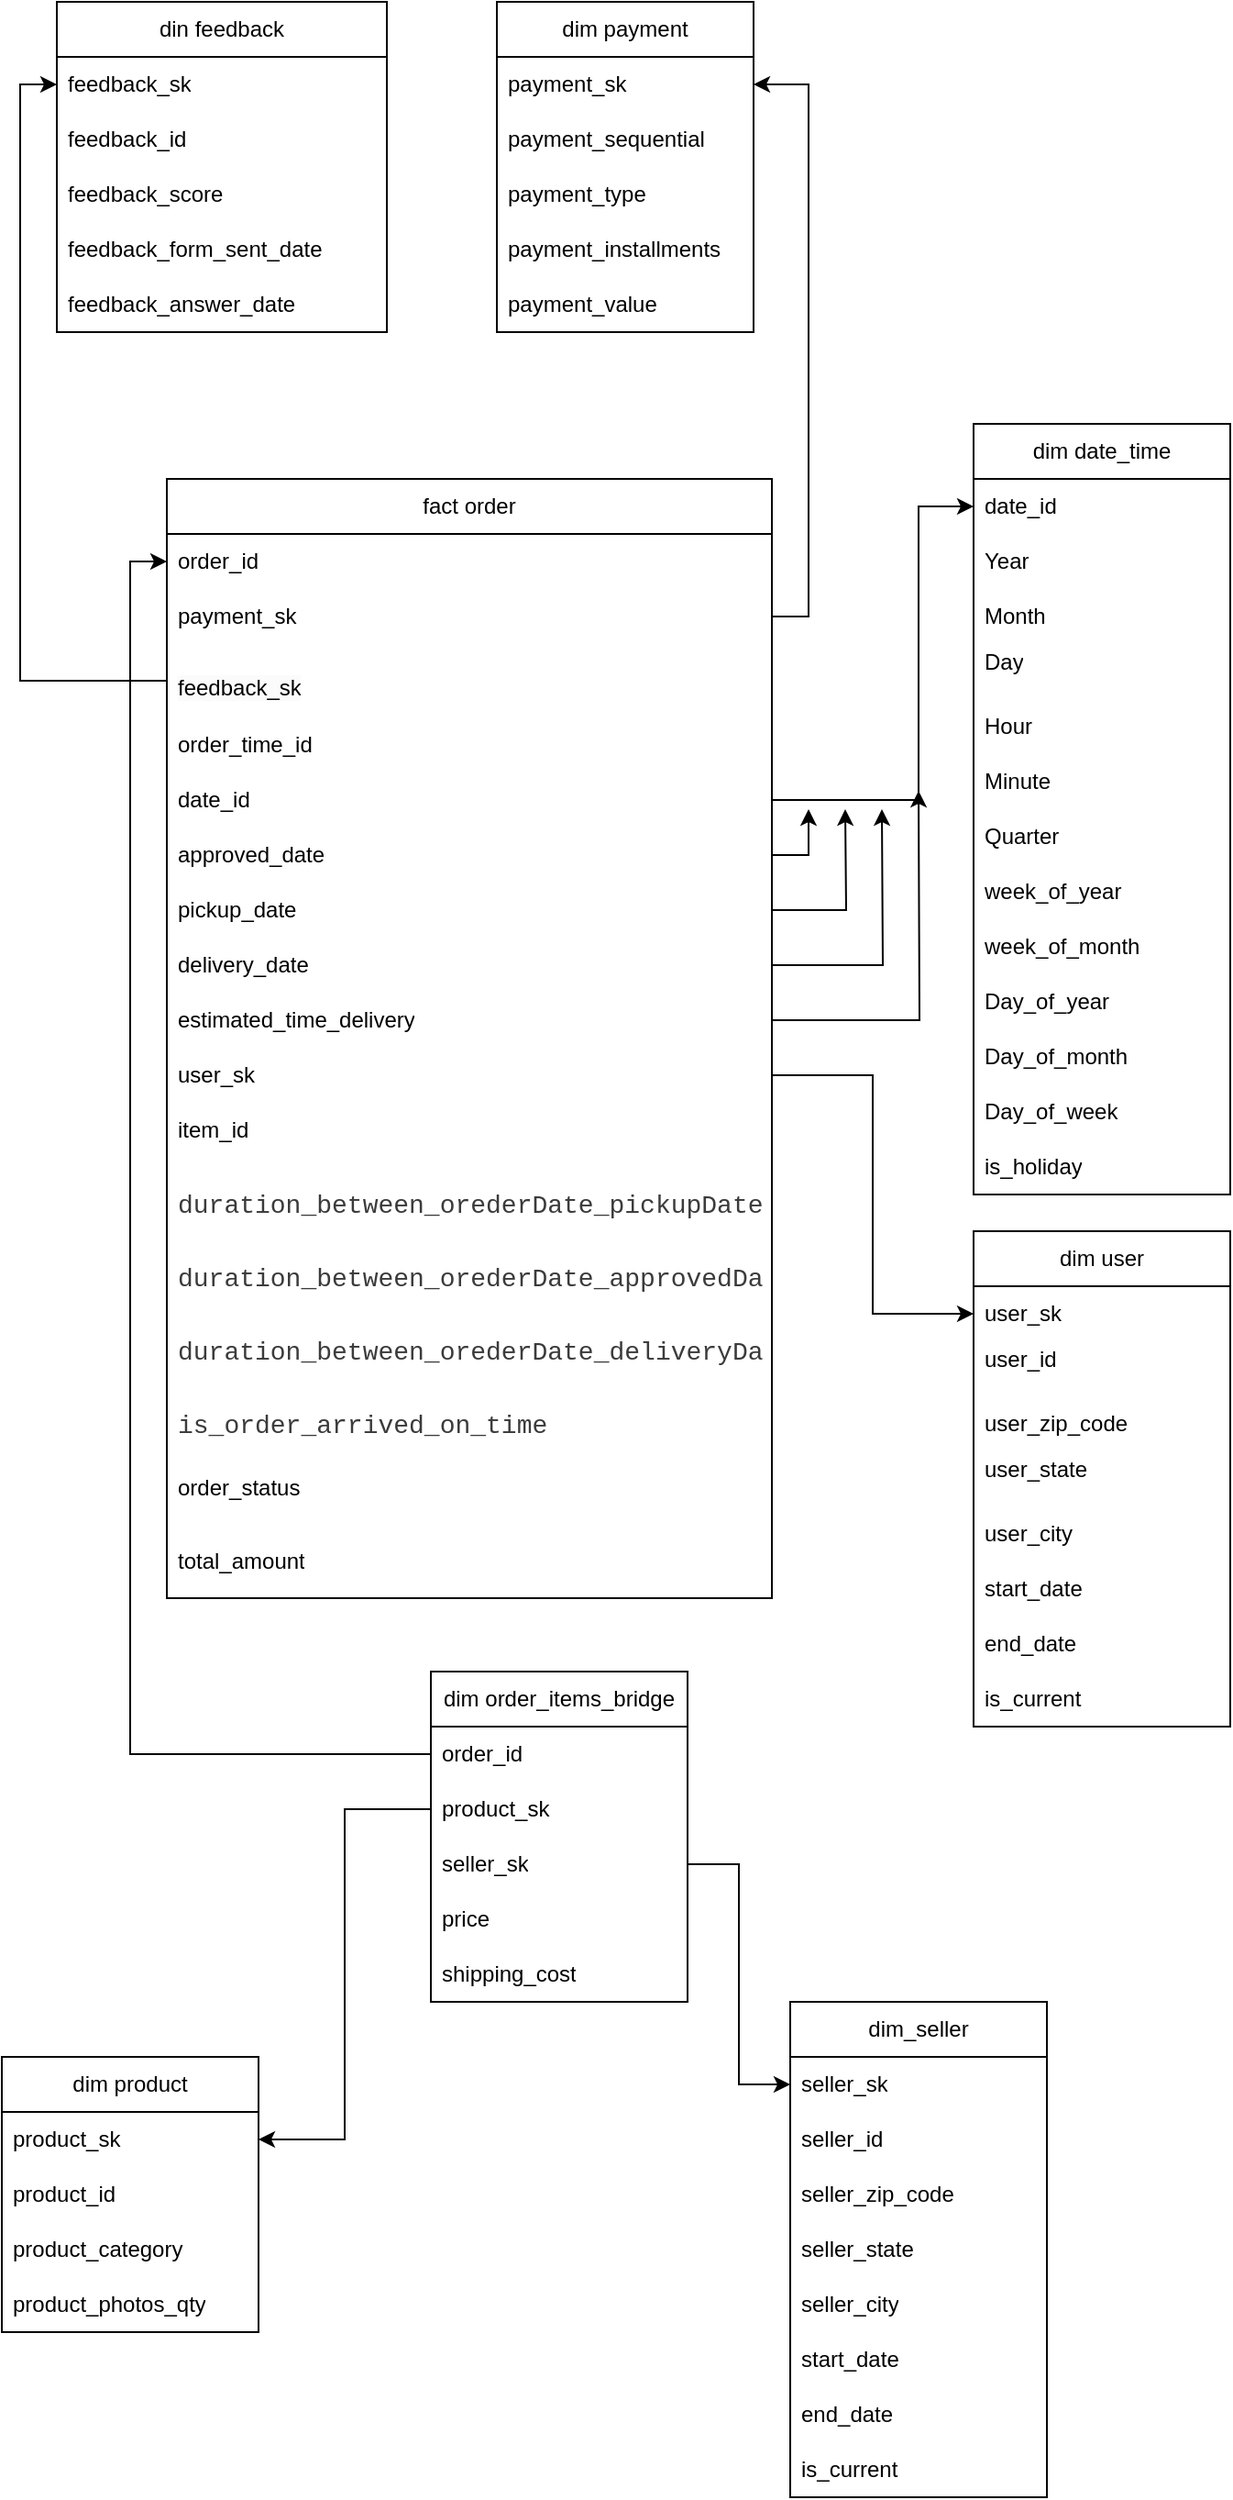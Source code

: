 <mxfile version="24.2.5" type="device">
  <diagram id="C5RBs43oDa-KdzZeNtuy" name="Page-1">
    <mxGraphModel dx="1290" dy="629" grid="1" gridSize="10" guides="1" tooltips="1" connect="1" arrows="1" fold="1" page="1" pageScale="1" pageWidth="827" pageHeight="1169" math="0" shadow="0">
      <root>
        <mxCell id="WIyWlLk6GJQsqaUBKTNV-0" />
        <mxCell id="WIyWlLk6GJQsqaUBKTNV-1" parent="WIyWlLk6GJQsqaUBKTNV-0" />
        <mxCell id="vxMjLgiI8mAMPD8mgiXQ-9" value="dim date_time" style="swimlane;fontStyle=0;childLayout=stackLayout;horizontal=1;startSize=30;horizontalStack=0;resizeParent=1;resizeParentMax=0;resizeLast=0;collapsible=1;marginBottom=0;whiteSpace=wrap;html=1;" parent="WIyWlLk6GJQsqaUBKTNV-1" vertex="1">
          <mxGeometry x="570" y="250" width="140" height="420" as="geometry" />
        </mxCell>
        <mxCell id="vxMjLgiI8mAMPD8mgiXQ-10" value="date_id" style="text;strokeColor=none;fillColor=none;align=left;verticalAlign=middle;spacingLeft=4;spacingRight=4;overflow=hidden;points=[[0,0.5],[1,0.5]];portConstraint=eastwest;rotatable=0;whiteSpace=wrap;html=1;" parent="vxMjLgiI8mAMPD8mgiXQ-9" vertex="1">
          <mxGeometry y="30" width="140" height="30" as="geometry" />
        </mxCell>
        <mxCell id="vxMjLgiI8mAMPD8mgiXQ-11" value="Year" style="text;strokeColor=none;fillColor=none;align=left;verticalAlign=middle;spacingLeft=4;spacingRight=4;overflow=hidden;points=[[0,0.5],[1,0.5]];portConstraint=eastwest;rotatable=0;whiteSpace=wrap;html=1;" parent="vxMjLgiI8mAMPD8mgiXQ-9" vertex="1">
          <mxGeometry y="60" width="140" height="30" as="geometry" />
        </mxCell>
        <mxCell id="vxMjLgiI8mAMPD8mgiXQ-12" value="Month" style="text;strokeColor=none;fillColor=none;align=left;verticalAlign=middle;spacingLeft=4;spacingRight=4;overflow=hidden;points=[[0,0.5],[1,0.5]];portConstraint=eastwest;rotatable=0;whiteSpace=wrap;html=1;" parent="vxMjLgiI8mAMPD8mgiXQ-9" vertex="1">
          <mxGeometry y="90" width="140" height="30" as="geometry" />
        </mxCell>
        <mxCell id="vxMjLgiI8mAMPD8mgiXQ-13" value="Day&lt;div&gt;&lt;br&gt;&lt;/div&gt;" style="text;strokeColor=none;fillColor=none;align=left;verticalAlign=middle;spacingLeft=4;spacingRight=4;overflow=hidden;points=[[0,0.5],[1,0.5]];portConstraint=eastwest;rotatable=0;whiteSpace=wrap;html=1;" parent="vxMjLgiI8mAMPD8mgiXQ-9" vertex="1">
          <mxGeometry y="120" width="140" height="30" as="geometry" />
        </mxCell>
        <mxCell id="vxMjLgiI8mAMPD8mgiXQ-157" value="Hour" style="text;strokeColor=none;fillColor=none;align=left;verticalAlign=middle;spacingLeft=4;spacingRight=4;overflow=hidden;points=[[0,0.5],[1,0.5]];portConstraint=eastwest;rotatable=0;whiteSpace=wrap;html=1;" parent="vxMjLgiI8mAMPD8mgiXQ-9" vertex="1">
          <mxGeometry y="150" width="140" height="30" as="geometry" />
        </mxCell>
        <mxCell id="vxMjLgiI8mAMPD8mgiXQ-158" value="Minute" style="text;strokeColor=none;fillColor=none;align=left;verticalAlign=middle;spacingLeft=4;spacingRight=4;overflow=hidden;points=[[0,0.5],[1,0.5]];portConstraint=eastwest;rotatable=0;whiteSpace=wrap;html=1;" parent="vxMjLgiI8mAMPD8mgiXQ-9" vertex="1">
          <mxGeometry y="180" width="140" height="30" as="geometry" />
        </mxCell>
        <mxCell id="vxMjLgiI8mAMPD8mgiXQ-14" value="Quarter" style="text;strokeColor=none;fillColor=none;align=left;verticalAlign=middle;spacingLeft=4;spacingRight=4;overflow=hidden;points=[[0,0.5],[1,0.5]];portConstraint=eastwest;rotatable=0;whiteSpace=wrap;html=1;" parent="vxMjLgiI8mAMPD8mgiXQ-9" vertex="1">
          <mxGeometry y="210" width="140" height="30" as="geometry" />
        </mxCell>
        <mxCell id="vxMjLgiI8mAMPD8mgiXQ-19" value="week_of_year" style="text;strokeColor=none;fillColor=none;align=left;verticalAlign=middle;spacingLeft=4;spacingRight=4;overflow=hidden;points=[[0,0.5],[1,0.5]];portConstraint=eastwest;rotatable=0;whiteSpace=wrap;html=1;" parent="vxMjLgiI8mAMPD8mgiXQ-9" vertex="1">
          <mxGeometry y="240" width="140" height="30" as="geometry" />
        </mxCell>
        <mxCell id="vxMjLgiI8mAMPD8mgiXQ-20" value="week_of_month" style="text;strokeColor=none;fillColor=none;align=left;verticalAlign=middle;spacingLeft=4;spacingRight=4;overflow=hidden;points=[[0,0.5],[1,0.5]];portConstraint=eastwest;rotatable=0;whiteSpace=wrap;html=1;" parent="vxMjLgiI8mAMPD8mgiXQ-9" vertex="1">
          <mxGeometry y="270" width="140" height="30" as="geometry" />
        </mxCell>
        <mxCell id="vxMjLgiI8mAMPD8mgiXQ-21" value="Day_of_year" style="text;strokeColor=none;fillColor=none;align=left;verticalAlign=middle;spacingLeft=4;spacingRight=4;overflow=hidden;points=[[0,0.5],[1,0.5]];portConstraint=eastwest;rotatable=0;whiteSpace=wrap;html=1;" parent="vxMjLgiI8mAMPD8mgiXQ-9" vertex="1">
          <mxGeometry y="300" width="140" height="30" as="geometry" />
        </mxCell>
        <mxCell id="vxMjLgiI8mAMPD8mgiXQ-15" value="Day_of_month" style="text;strokeColor=none;fillColor=none;align=left;verticalAlign=middle;spacingLeft=4;spacingRight=4;overflow=hidden;points=[[0,0.5],[1,0.5]];portConstraint=eastwest;rotatable=0;whiteSpace=wrap;html=1;" parent="vxMjLgiI8mAMPD8mgiXQ-9" vertex="1">
          <mxGeometry y="330" width="140" height="30" as="geometry" />
        </mxCell>
        <mxCell id="vxMjLgiI8mAMPD8mgiXQ-16" value="Day_of_week" style="text;strokeColor=none;fillColor=none;align=left;verticalAlign=middle;spacingLeft=4;spacingRight=4;overflow=hidden;points=[[0,0.5],[1,0.5]];portConstraint=eastwest;rotatable=0;whiteSpace=wrap;html=1;" parent="vxMjLgiI8mAMPD8mgiXQ-9" vertex="1">
          <mxGeometry y="360" width="140" height="30" as="geometry" />
        </mxCell>
        <mxCell id="vxMjLgiI8mAMPD8mgiXQ-17" value="is_holiday" style="text;strokeColor=none;fillColor=none;align=left;verticalAlign=middle;spacingLeft=4;spacingRight=4;overflow=hidden;points=[[0,0.5],[1,0.5]];portConstraint=eastwest;rotatable=0;whiteSpace=wrap;html=1;" parent="vxMjLgiI8mAMPD8mgiXQ-9" vertex="1">
          <mxGeometry y="390" width="140" height="30" as="geometry" />
        </mxCell>
        <mxCell id="vxMjLgiI8mAMPD8mgiXQ-22" value="dim payment" style="swimlane;fontStyle=0;childLayout=stackLayout;horizontal=1;startSize=30;horizontalStack=0;resizeParent=1;resizeParentMax=0;resizeLast=0;collapsible=1;marginBottom=0;whiteSpace=wrap;html=1;" parent="WIyWlLk6GJQsqaUBKTNV-1" vertex="1">
          <mxGeometry x="310" y="20" width="140" height="180" as="geometry" />
        </mxCell>
        <mxCell id="vxMjLgiI8mAMPD8mgiXQ-23" value="payment_sk" style="text;strokeColor=none;fillColor=none;align=left;verticalAlign=middle;spacingLeft=4;spacingRight=4;overflow=hidden;points=[[0,0.5],[1,0.5]];portConstraint=eastwest;rotatable=0;whiteSpace=wrap;html=1;" parent="vxMjLgiI8mAMPD8mgiXQ-22" vertex="1">
          <mxGeometry y="30" width="140" height="30" as="geometry" />
        </mxCell>
        <mxCell id="vxMjLgiI8mAMPD8mgiXQ-24" value="payment_sequential" style="text;strokeColor=none;fillColor=none;align=left;verticalAlign=middle;spacingLeft=4;spacingRight=4;overflow=hidden;points=[[0,0.5],[1,0.5]];portConstraint=eastwest;rotatable=0;whiteSpace=wrap;html=1;" parent="vxMjLgiI8mAMPD8mgiXQ-22" vertex="1">
          <mxGeometry y="60" width="140" height="30" as="geometry" />
        </mxCell>
        <mxCell id="vxMjLgiI8mAMPD8mgiXQ-25" value="payment_type" style="text;strokeColor=none;fillColor=none;align=left;verticalAlign=middle;spacingLeft=4;spacingRight=4;overflow=hidden;points=[[0,0.5],[1,0.5]];portConstraint=eastwest;rotatable=0;whiteSpace=wrap;html=1;" parent="vxMjLgiI8mAMPD8mgiXQ-22" vertex="1">
          <mxGeometry y="90" width="140" height="30" as="geometry" />
        </mxCell>
        <mxCell id="vxMjLgiI8mAMPD8mgiXQ-29" value="payment_installments" style="text;strokeColor=none;fillColor=none;align=left;verticalAlign=middle;spacingLeft=4;spacingRight=4;overflow=hidden;points=[[0,0.5],[1,0.5]];portConstraint=eastwest;rotatable=0;whiteSpace=wrap;html=1;" parent="vxMjLgiI8mAMPD8mgiXQ-22" vertex="1">
          <mxGeometry y="120" width="140" height="30" as="geometry" />
        </mxCell>
        <mxCell id="vxMjLgiI8mAMPD8mgiXQ-30" value="payment_value" style="text;strokeColor=none;fillColor=none;align=left;verticalAlign=middle;spacingLeft=4;spacingRight=4;overflow=hidden;points=[[0,0.5],[1,0.5]];portConstraint=eastwest;rotatable=0;whiteSpace=wrap;html=1;" parent="vxMjLgiI8mAMPD8mgiXQ-22" vertex="1">
          <mxGeometry y="150" width="140" height="30" as="geometry" />
        </mxCell>
        <mxCell id="vxMjLgiI8mAMPD8mgiXQ-32" value="dim user" style="swimlane;fontStyle=0;childLayout=stackLayout;horizontal=1;startSize=30;horizontalStack=0;resizeParent=1;resizeParentMax=0;resizeLast=0;collapsible=1;marginBottom=0;whiteSpace=wrap;html=1;" parent="WIyWlLk6GJQsqaUBKTNV-1" vertex="1">
          <mxGeometry x="570" y="690" width="140" height="270" as="geometry" />
        </mxCell>
        <mxCell id="vxMjLgiI8mAMPD8mgiXQ-55" style="edgeStyle=orthogonalEdgeStyle;rounded=0;orthogonalLoop=1;jettySize=auto;html=1;exitX=0;exitY=0.5;exitDx=0;exitDy=0;entryX=0;entryY=0.5;entryDx=0;entryDy=0;" parent="vxMjLgiI8mAMPD8mgiXQ-32" source="vxMjLgiI8mAMPD8mgiXQ-33" target="vxMjLgiI8mAMPD8mgiXQ-33" edge="1">
          <mxGeometry relative="1" as="geometry">
            <mxPoint x="-50" y="45" as="targetPoint" />
          </mxGeometry>
        </mxCell>
        <mxCell id="vxMjLgiI8mAMPD8mgiXQ-33" value="user_sk" style="text;strokeColor=none;fillColor=none;align=left;verticalAlign=middle;spacingLeft=4;spacingRight=4;overflow=hidden;points=[[0,0.5],[1,0.5]];portConstraint=eastwest;rotatable=0;whiteSpace=wrap;html=1;" parent="vxMjLgiI8mAMPD8mgiXQ-32" vertex="1">
          <mxGeometry y="30" width="140" height="30" as="geometry" />
        </mxCell>
        <mxCell id="vxMjLgiI8mAMPD8mgiXQ-34" value="user_id&lt;div&gt;&lt;br&gt;&lt;/div&gt;" style="text;strokeColor=none;fillColor=none;align=left;verticalAlign=middle;spacingLeft=4;spacingRight=4;overflow=hidden;points=[[0,0.5],[1,0.5]];portConstraint=eastwest;rotatable=0;whiteSpace=wrap;html=1;" parent="vxMjLgiI8mAMPD8mgiXQ-32" vertex="1">
          <mxGeometry y="60" width="140" height="30" as="geometry" />
        </mxCell>
        <mxCell id="vxMjLgiI8mAMPD8mgiXQ-35" value="user_zip_code" style="text;strokeColor=none;fillColor=none;align=left;verticalAlign=middle;spacingLeft=4;spacingRight=4;overflow=hidden;points=[[0,0.5],[1,0.5]];portConstraint=eastwest;rotatable=0;whiteSpace=wrap;html=1;" parent="vxMjLgiI8mAMPD8mgiXQ-32" vertex="1">
          <mxGeometry y="90" width="140" height="30" as="geometry" />
        </mxCell>
        <mxCell id="vxMjLgiI8mAMPD8mgiXQ-36" value="user_state&lt;div&gt;&lt;br&gt;&lt;/div&gt;" style="text;strokeColor=none;fillColor=none;align=left;verticalAlign=middle;spacingLeft=4;spacingRight=4;overflow=hidden;points=[[0,0.5],[1,0.5]];portConstraint=eastwest;rotatable=0;whiteSpace=wrap;html=1;" parent="vxMjLgiI8mAMPD8mgiXQ-32" vertex="1">
          <mxGeometry y="120" width="140" height="30" as="geometry" />
        </mxCell>
        <mxCell id="vxMjLgiI8mAMPD8mgiXQ-63" value="user_city" style="text;strokeColor=none;fillColor=none;align=left;verticalAlign=middle;spacingLeft=4;spacingRight=4;overflow=hidden;points=[[0,0.5],[1,0.5]];portConstraint=eastwest;rotatable=0;whiteSpace=wrap;html=1;" parent="vxMjLgiI8mAMPD8mgiXQ-32" vertex="1">
          <mxGeometry y="150" width="140" height="30" as="geometry" />
        </mxCell>
        <mxCell id="vxMjLgiI8mAMPD8mgiXQ-37" value="start_date" style="text;strokeColor=none;fillColor=none;align=left;verticalAlign=middle;spacingLeft=4;spacingRight=4;overflow=hidden;points=[[0,0.5],[1,0.5]];portConstraint=eastwest;rotatable=0;whiteSpace=wrap;html=1;" parent="vxMjLgiI8mAMPD8mgiXQ-32" vertex="1">
          <mxGeometry y="180" width="140" height="30" as="geometry" />
        </mxCell>
        <mxCell id="vxMjLgiI8mAMPD8mgiXQ-38" value="end_date" style="text;strokeColor=none;fillColor=none;align=left;verticalAlign=middle;spacingLeft=4;spacingRight=4;overflow=hidden;points=[[0,0.5],[1,0.5]];portConstraint=eastwest;rotatable=0;whiteSpace=wrap;html=1;" parent="vxMjLgiI8mAMPD8mgiXQ-32" vertex="1">
          <mxGeometry y="210" width="140" height="30" as="geometry" />
        </mxCell>
        <mxCell id="vxMjLgiI8mAMPD8mgiXQ-39" value="is_current" style="text;strokeColor=none;fillColor=none;align=left;verticalAlign=middle;spacingLeft=4;spacingRight=4;overflow=hidden;points=[[0,0.5],[1,0.5]];portConstraint=eastwest;rotatable=0;whiteSpace=wrap;html=1;" parent="vxMjLgiI8mAMPD8mgiXQ-32" vertex="1">
          <mxGeometry y="240" width="140" height="30" as="geometry" />
        </mxCell>
        <mxCell id="vxMjLgiI8mAMPD8mgiXQ-44" value="fact order" style="swimlane;fontStyle=0;childLayout=stackLayout;horizontal=1;startSize=30;horizontalStack=0;resizeParent=1;resizeParentMax=0;resizeLast=0;collapsible=1;marginBottom=0;whiteSpace=wrap;html=1;" parent="WIyWlLk6GJQsqaUBKTNV-1" vertex="1">
          <mxGeometry x="130" y="280" width="330" height="610" as="geometry" />
        </mxCell>
        <mxCell id="vxMjLgiI8mAMPD8mgiXQ-45" value="order_id" style="text;strokeColor=none;fillColor=none;align=left;verticalAlign=middle;spacingLeft=4;spacingRight=4;overflow=hidden;points=[[0,0.5],[1,0.5]];portConstraint=eastwest;rotatable=0;whiteSpace=wrap;html=1;" parent="vxMjLgiI8mAMPD8mgiXQ-44" vertex="1">
          <mxGeometry y="30" width="330" height="30" as="geometry" />
        </mxCell>
        <mxCell id="vxMjLgiI8mAMPD8mgiXQ-136" value="payment_sk" style="text;strokeColor=none;fillColor=none;align=left;verticalAlign=middle;spacingLeft=4;spacingRight=4;overflow=hidden;points=[[0,0.5],[1,0.5]];portConstraint=eastwest;rotatable=0;whiteSpace=wrap;html=1;" parent="vxMjLgiI8mAMPD8mgiXQ-44" vertex="1">
          <mxGeometry y="60" width="330" height="30" as="geometry" />
        </mxCell>
        <mxCell id="vxMjLgiI8mAMPD8mgiXQ-49" value="&#xa;&lt;span style=&quot;color: rgb(0, 0, 0); font-family: Helvetica; font-size: 12px; font-style: normal; font-variant-ligatures: normal; font-variant-caps: normal; font-weight: 400; letter-spacing: normal; orphans: 2; text-align: left; text-indent: 0px; text-transform: none; widows: 2; word-spacing: 0px; -webkit-text-stroke-width: 0px; white-space: normal; background-color: rgb(251, 251, 251); text-decoration-thickness: initial; text-decoration-style: initial; text-decoration-color: initial; display: inline !important; float: none;&quot;&gt;feedback_sk&lt;/span&gt;&#xa;&#xa;" style="text;strokeColor=none;fillColor=none;align=left;verticalAlign=middle;spacingLeft=4;spacingRight=4;overflow=hidden;points=[[0,0.5],[1,0.5]];portConstraint=eastwest;rotatable=0;whiteSpace=wrap;html=1;" parent="vxMjLgiI8mAMPD8mgiXQ-44" vertex="1">
          <mxGeometry y="90" width="330" height="40" as="geometry" />
        </mxCell>
        <mxCell id="vxMjLgiI8mAMPD8mgiXQ-138" value="order_time_id" style="text;strokeColor=none;fillColor=none;align=left;verticalAlign=middle;spacingLeft=4;spacingRight=4;overflow=hidden;points=[[0,0.5],[1,0.5]];portConstraint=eastwest;rotatable=0;whiteSpace=wrap;html=1;" parent="vxMjLgiI8mAMPD8mgiXQ-44" vertex="1">
          <mxGeometry y="130" width="330" height="30" as="geometry" />
        </mxCell>
        <mxCell id="vxMjLgiI8mAMPD8mgiXQ-66" value="date_id" style="text;strokeColor=none;fillColor=none;align=left;verticalAlign=middle;spacingLeft=4;spacingRight=4;overflow=hidden;points=[[0,0.5],[1,0.5]];portConstraint=eastwest;rotatable=0;whiteSpace=wrap;html=1;" parent="vxMjLgiI8mAMPD8mgiXQ-44" vertex="1">
          <mxGeometry y="160" width="330" height="30" as="geometry" />
        </mxCell>
        <mxCell id="vxMjLgiI8mAMPD8mgiXQ-149" style="edgeStyle=orthogonalEdgeStyle;rounded=0;orthogonalLoop=1;jettySize=auto;html=1;exitX=1;exitY=0.5;exitDx=0;exitDy=0;" parent="vxMjLgiI8mAMPD8mgiXQ-44" source="vxMjLgiI8mAMPD8mgiXQ-67" edge="1">
          <mxGeometry relative="1" as="geometry">
            <mxPoint x="350" y="180" as="targetPoint" />
          </mxGeometry>
        </mxCell>
        <mxCell id="vxMjLgiI8mAMPD8mgiXQ-67" value="approved_date" style="text;strokeColor=none;fillColor=none;align=left;verticalAlign=middle;spacingLeft=4;spacingRight=4;overflow=hidden;points=[[0,0.5],[1,0.5]];portConstraint=eastwest;rotatable=0;whiteSpace=wrap;html=1;" parent="vxMjLgiI8mAMPD8mgiXQ-44" vertex="1">
          <mxGeometry y="190" width="330" height="30" as="geometry" />
        </mxCell>
        <mxCell id="vxMjLgiI8mAMPD8mgiXQ-150" style="edgeStyle=orthogonalEdgeStyle;rounded=0;orthogonalLoop=1;jettySize=auto;html=1;exitX=1;exitY=0.5;exitDx=0;exitDy=0;" parent="vxMjLgiI8mAMPD8mgiXQ-44" source="vxMjLgiI8mAMPD8mgiXQ-70" edge="1">
          <mxGeometry relative="1" as="geometry">
            <mxPoint x="370" y="180" as="targetPoint" />
          </mxGeometry>
        </mxCell>
        <mxCell id="vxMjLgiI8mAMPD8mgiXQ-70" value="pickup_date" style="text;strokeColor=none;fillColor=none;align=left;verticalAlign=middle;spacingLeft=4;spacingRight=4;overflow=hidden;points=[[0,0.5],[1,0.5]];portConstraint=eastwest;rotatable=0;whiteSpace=wrap;html=1;" parent="vxMjLgiI8mAMPD8mgiXQ-44" vertex="1">
          <mxGeometry y="220" width="330" height="30" as="geometry" />
        </mxCell>
        <mxCell id="vxMjLgiI8mAMPD8mgiXQ-151" style="edgeStyle=orthogonalEdgeStyle;rounded=0;orthogonalLoop=1;jettySize=auto;html=1;exitX=1;exitY=0.5;exitDx=0;exitDy=0;" parent="vxMjLgiI8mAMPD8mgiXQ-44" source="vxMjLgiI8mAMPD8mgiXQ-71" edge="1">
          <mxGeometry relative="1" as="geometry">
            <mxPoint x="390" y="180" as="targetPoint" />
          </mxGeometry>
        </mxCell>
        <mxCell id="vxMjLgiI8mAMPD8mgiXQ-71" value="delivery_date" style="text;strokeColor=none;fillColor=none;align=left;verticalAlign=middle;spacingLeft=4;spacingRight=4;overflow=hidden;points=[[0,0.5],[1,0.5]];portConstraint=eastwest;rotatable=0;whiteSpace=wrap;html=1;" parent="vxMjLgiI8mAMPD8mgiXQ-44" vertex="1">
          <mxGeometry y="250" width="330" height="30" as="geometry" />
        </mxCell>
        <mxCell id="vxMjLgiI8mAMPD8mgiXQ-152" style="edgeStyle=orthogonalEdgeStyle;rounded=0;orthogonalLoop=1;jettySize=auto;html=1;exitX=1;exitY=0.5;exitDx=0;exitDy=0;" parent="vxMjLgiI8mAMPD8mgiXQ-44" source="vxMjLgiI8mAMPD8mgiXQ-72" edge="1">
          <mxGeometry relative="1" as="geometry">
            <mxPoint x="410" y="170" as="targetPoint" />
          </mxGeometry>
        </mxCell>
        <mxCell id="vxMjLgiI8mAMPD8mgiXQ-72" value="estimated_time_delivery" style="text;strokeColor=none;fillColor=none;align=left;verticalAlign=middle;spacingLeft=4;spacingRight=4;overflow=hidden;points=[[0,0.5],[1,0.5]];portConstraint=eastwest;rotatable=0;whiteSpace=wrap;html=1;" parent="vxMjLgiI8mAMPD8mgiXQ-44" vertex="1">
          <mxGeometry y="280" width="330" height="30" as="geometry" />
        </mxCell>
        <mxCell id="vxMjLgiI8mAMPD8mgiXQ-48" value="user_sk" style="text;strokeColor=none;fillColor=none;align=left;verticalAlign=middle;spacingLeft=4;spacingRight=4;overflow=hidden;points=[[0,0.5],[1,0.5]];portConstraint=eastwest;rotatable=0;whiteSpace=wrap;html=1;" parent="vxMjLgiI8mAMPD8mgiXQ-44" vertex="1">
          <mxGeometry y="310" width="330" height="30" as="geometry" />
        </mxCell>
        <mxCell id="vxMjLgiI8mAMPD8mgiXQ-59" value="item_id" style="text;strokeColor=none;fillColor=none;align=left;verticalAlign=middle;spacingLeft=4;spacingRight=4;overflow=hidden;points=[[0,0.5],[1,0.5]];portConstraint=eastwest;rotatable=0;whiteSpace=wrap;html=1;" parent="vxMjLgiI8mAMPD8mgiXQ-44" vertex="1">
          <mxGeometry y="340" width="330" height="30" as="geometry" />
        </mxCell>
        <mxCell id="vxMjLgiI8mAMPD8mgiXQ-61" value="&lt;br&gt;&lt;div style=&quot;color: #3b3b3b;background-color: #ffffff;font-family: Consolas, &#39;Courier New&#39;, monospace;font-weight: normal;font-size: 14px;line-height: 19px;white-space: pre;&quot;&gt;&lt;div&gt;&lt;span style=&quot;color: #3b3b3b;&quot;&gt;duration_between_orederDate_pickupDate&lt;/span&gt;&lt;/div&gt;&lt;div&gt;&lt;span style=&quot;color: #3b3b3b;&quot;&gt;&lt;/span&gt;&lt;/div&gt;&lt;/div&gt;&lt;div&gt;&lt;br/&gt;&lt;/div&gt;" style="text;strokeColor=none;fillColor=none;align=left;verticalAlign=middle;spacingLeft=4;spacingRight=4;overflow=hidden;points=[[0,0.5],[1,0.5]];portConstraint=eastwest;rotatable=0;whiteSpace=wrap;html=1;" parent="vxMjLgiI8mAMPD8mgiXQ-44" vertex="1">
          <mxGeometry y="370" width="330" height="40" as="geometry" />
        </mxCell>
        <mxCell id="vxMjLgiI8mAMPD8mgiXQ-60" value="&lt;br&gt;&lt;div style=&quot;color: #3b3b3b;background-color: #ffffff;font-family: Consolas, &#39;Courier New&#39;, monospace;font-weight: normal;font-size: 14px;line-height: 19px;white-space: pre;&quot;&gt;&lt;div&gt;&lt;span style=&quot;color: #3b3b3b;&quot;&gt;duration_between_orederDate_approvedDate&lt;/span&gt;&lt;/div&gt;&lt;/div&gt;&lt;div&gt;&lt;br/&gt;&lt;/div&gt;" style="text;strokeColor=none;fillColor=none;align=left;verticalAlign=middle;spacingLeft=4;spacingRight=4;overflow=hidden;points=[[0,0.5],[1,0.5]];portConstraint=eastwest;rotatable=0;whiteSpace=wrap;html=1;" parent="vxMjLgiI8mAMPD8mgiXQ-44" vertex="1">
          <mxGeometry y="410" width="330" height="40" as="geometry" />
        </mxCell>
        <mxCell id="vxMjLgiI8mAMPD8mgiXQ-76" value="&lt;br&gt;&lt;div style=&quot;color: #3b3b3b;background-color: #ffffff;font-family: Consolas, &#39;Courier New&#39;, monospace;font-weight: normal;font-size: 14px;line-height: 19px;white-space: pre;&quot;&gt;&lt;div&gt;&lt;span style=&quot;color: #3b3b3b;&quot;&gt;duration_between_orederDate_deliveryDate&lt;/span&gt;&lt;/div&gt;&lt;/div&gt;&lt;div&gt;&lt;br/&gt;&lt;/div&gt;" style="text;strokeColor=none;fillColor=none;align=left;verticalAlign=middle;spacingLeft=4;spacingRight=4;overflow=hidden;points=[[0,0.5],[1,0.5]];portConstraint=eastwest;rotatable=0;whiteSpace=wrap;html=1;" parent="vxMjLgiI8mAMPD8mgiXQ-44" vertex="1">
          <mxGeometry y="450" width="330" height="40" as="geometry" />
        </mxCell>
        <mxCell id="vxMjLgiI8mAMPD8mgiXQ-77" value="&#xa;&lt;div style=&quot;color: #3b3b3b;background-color: #ffffff;font-family: Consolas, &#39;Courier New&#39;, monospace;font-weight: normal;font-size: 14px;line-height: 19px;white-space: pre;&quot;&gt;&lt;div&gt;&lt;span style=&quot;color: #3b3b3b;&quot;&gt;is_order_arrived_on_time&lt;/span&gt;&lt;/div&gt;&lt;/div&gt;&#xa;&#xa;" style="text;strokeColor=none;fillColor=none;align=left;verticalAlign=middle;spacingLeft=4;spacingRight=4;overflow=hidden;points=[[0,0.5],[1,0.5]];portConstraint=eastwest;rotatable=0;whiteSpace=wrap;html=1;" parent="vxMjLgiI8mAMPD8mgiXQ-44" vertex="1">
          <mxGeometry y="490" width="330" height="40" as="geometry" />
        </mxCell>
        <mxCell id="vxMjLgiI8mAMPD8mgiXQ-78" value="order_status" style="text;strokeColor=none;fillColor=none;align=left;verticalAlign=middle;spacingLeft=4;spacingRight=4;overflow=hidden;points=[[0,0.5],[1,0.5]];portConstraint=eastwest;rotatable=0;whiteSpace=wrap;html=1;" parent="vxMjLgiI8mAMPD8mgiXQ-44" vertex="1">
          <mxGeometry y="530" width="330" height="40" as="geometry" />
        </mxCell>
        <mxCell id="vxMjLgiI8mAMPD8mgiXQ-62" value="total_amount" style="text;strokeColor=none;fillColor=none;align=left;verticalAlign=middle;spacingLeft=4;spacingRight=4;overflow=hidden;points=[[0,0.5],[1,0.5]];portConstraint=eastwest;rotatable=0;whiteSpace=wrap;html=1;" parent="vxMjLgiI8mAMPD8mgiXQ-44" vertex="1">
          <mxGeometry y="570" width="330" height="40" as="geometry" />
        </mxCell>
        <mxCell id="vxMjLgiI8mAMPD8mgiXQ-79" value="din feedback" style="swimlane;fontStyle=0;childLayout=stackLayout;horizontal=1;startSize=30;horizontalStack=0;resizeParent=1;resizeParentMax=0;resizeLast=0;collapsible=1;marginBottom=0;whiteSpace=wrap;html=1;" parent="WIyWlLk6GJQsqaUBKTNV-1" vertex="1">
          <mxGeometry x="70" y="20" width="180" height="180" as="geometry" />
        </mxCell>
        <mxCell id="vxMjLgiI8mAMPD8mgiXQ-80" value="feedback_sk" style="text;strokeColor=none;fillColor=none;align=left;verticalAlign=middle;spacingLeft=4;spacingRight=4;overflow=hidden;points=[[0,0.5],[1,0.5]];portConstraint=eastwest;rotatable=0;whiteSpace=wrap;html=1;" parent="vxMjLgiI8mAMPD8mgiXQ-79" vertex="1">
          <mxGeometry y="30" width="180" height="30" as="geometry" />
        </mxCell>
        <mxCell id="vxMjLgiI8mAMPD8mgiXQ-81" value="feedback_id" style="text;strokeColor=none;fillColor=none;align=left;verticalAlign=middle;spacingLeft=4;spacingRight=4;overflow=hidden;points=[[0,0.5],[1,0.5]];portConstraint=eastwest;rotatable=0;whiteSpace=wrap;html=1;" parent="vxMjLgiI8mAMPD8mgiXQ-79" vertex="1">
          <mxGeometry y="60" width="180" height="30" as="geometry" />
        </mxCell>
        <mxCell id="vxMjLgiI8mAMPD8mgiXQ-82" value="feedback_score" style="text;strokeColor=none;fillColor=none;align=left;verticalAlign=middle;spacingLeft=4;spacingRight=4;overflow=hidden;points=[[0,0.5],[1,0.5]];portConstraint=eastwest;rotatable=0;whiteSpace=wrap;html=1;" parent="vxMjLgiI8mAMPD8mgiXQ-79" vertex="1">
          <mxGeometry y="90" width="180" height="30" as="geometry" />
        </mxCell>
        <mxCell id="vxMjLgiI8mAMPD8mgiXQ-83" value="feedback_form_sent_date" style="text;strokeColor=none;fillColor=none;align=left;verticalAlign=middle;spacingLeft=4;spacingRight=4;overflow=hidden;points=[[0,0.5],[1,0.5]];portConstraint=eastwest;rotatable=0;whiteSpace=wrap;html=1;" parent="vxMjLgiI8mAMPD8mgiXQ-79" vertex="1">
          <mxGeometry y="120" width="180" height="30" as="geometry" />
        </mxCell>
        <mxCell id="vxMjLgiI8mAMPD8mgiXQ-84" value="feedback_answer_date" style="text;strokeColor=none;fillColor=none;align=left;verticalAlign=middle;spacingLeft=4;spacingRight=4;overflow=hidden;points=[[0,0.5],[1,0.5]];portConstraint=eastwest;rotatable=0;whiteSpace=wrap;html=1;" parent="vxMjLgiI8mAMPD8mgiXQ-79" vertex="1">
          <mxGeometry y="150" width="180" height="30" as="geometry" />
        </mxCell>
        <mxCell id="vxMjLgiI8mAMPD8mgiXQ-99" value="dim order_items_bridge" style="swimlane;fontStyle=0;childLayout=stackLayout;horizontal=1;startSize=30;horizontalStack=0;resizeParent=1;resizeParentMax=0;resizeLast=0;collapsible=1;marginBottom=0;whiteSpace=wrap;html=1;" parent="WIyWlLk6GJQsqaUBKTNV-1" vertex="1">
          <mxGeometry x="274" y="930" width="140" height="180" as="geometry" />
        </mxCell>
        <mxCell id="vxMjLgiI8mAMPD8mgiXQ-100" value="order_id" style="text;strokeColor=none;fillColor=none;align=left;verticalAlign=middle;spacingLeft=4;spacingRight=4;overflow=hidden;points=[[0,0.5],[1,0.5]];portConstraint=eastwest;rotatable=0;whiteSpace=wrap;html=1;" parent="vxMjLgiI8mAMPD8mgiXQ-99" vertex="1">
          <mxGeometry y="30" width="140" height="30" as="geometry" />
        </mxCell>
        <mxCell id="vxMjLgiI8mAMPD8mgiXQ-101" value="product_sk" style="text;strokeColor=none;fillColor=none;align=left;verticalAlign=middle;spacingLeft=4;spacingRight=4;overflow=hidden;points=[[0,0.5],[1,0.5]];portConstraint=eastwest;rotatable=0;whiteSpace=wrap;html=1;" parent="vxMjLgiI8mAMPD8mgiXQ-99" vertex="1">
          <mxGeometry y="60" width="140" height="30" as="geometry" />
        </mxCell>
        <mxCell id="vxMjLgiI8mAMPD8mgiXQ-102" value="seller_sk" style="text;strokeColor=none;fillColor=none;align=left;verticalAlign=middle;spacingLeft=4;spacingRight=4;overflow=hidden;points=[[0,0.5],[1,0.5]];portConstraint=eastwest;rotatable=0;whiteSpace=wrap;html=1;" parent="vxMjLgiI8mAMPD8mgiXQ-99" vertex="1">
          <mxGeometry y="90" width="140" height="30" as="geometry" />
        </mxCell>
        <mxCell id="vxMjLgiI8mAMPD8mgiXQ-103" value="price" style="text;strokeColor=none;fillColor=none;align=left;verticalAlign=middle;spacingLeft=4;spacingRight=4;overflow=hidden;points=[[0,0.5],[1,0.5]];portConstraint=eastwest;rotatable=0;whiteSpace=wrap;html=1;" parent="vxMjLgiI8mAMPD8mgiXQ-99" vertex="1">
          <mxGeometry y="120" width="140" height="30" as="geometry" />
        </mxCell>
        <mxCell id="vxMjLgiI8mAMPD8mgiXQ-104" value="shipping_cost" style="text;strokeColor=none;fillColor=none;align=left;verticalAlign=middle;spacingLeft=4;spacingRight=4;overflow=hidden;points=[[0,0.5],[1,0.5]];portConstraint=eastwest;rotatable=0;whiteSpace=wrap;html=1;" parent="vxMjLgiI8mAMPD8mgiXQ-99" vertex="1">
          <mxGeometry y="150" width="140" height="30" as="geometry" />
        </mxCell>
        <mxCell id="vxMjLgiI8mAMPD8mgiXQ-105" value="dim product" style="swimlane;fontStyle=0;childLayout=stackLayout;horizontal=1;startSize=30;horizontalStack=0;resizeParent=1;resizeParentMax=0;resizeLast=0;collapsible=1;marginBottom=0;whiteSpace=wrap;html=1;" parent="WIyWlLk6GJQsqaUBKTNV-1" vertex="1">
          <mxGeometry x="40" y="1140" width="140" height="150" as="geometry" />
        </mxCell>
        <mxCell id="vxMjLgiI8mAMPD8mgiXQ-106" value="product_sk" style="text;strokeColor=none;fillColor=none;align=left;verticalAlign=middle;spacingLeft=4;spacingRight=4;overflow=hidden;points=[[0,0.5],[1,0.5]];portConstraint=eastwest;rotatable=0;whiteSpace=wrap;html=1;" parent="vxMjLgiI8mAMPD8mgiXQ-105" vertex="1">
          <mxGeometry y="30" width="140" height="30" as="geometry" />
        </mxCell>
        <mxCell id="vxMjLgiI8mAMPD8mgiXQ-107" value="product_id" style="text;strokeColor=none;fillColor=none;align=left;verticalAlign=middle;spacingLeft=4;spacingRight=4;overflow=hidden;points=[[0,0.5],[1,0.5]];portConstraint=eastwest;rotatable=0;whiteSpace=wrap;html=1;" parent="vxMjLgiI8mAMPD8mgiXQ-105" vertex="1">
          <mxGeometry y="60" width="140" height="30" as="geometry" />
        </mxCell>
        <mxCell id="vxMjLgiI8mAMPD8mgiXQ-113" value="product_category" style="text;strokeColor=none;fillColor=none;align=left;verticalAlign=middle;spacingLeft=4;spacingRight=4;overflow=hidden;points=[[0,0.5],[1,0.5]];portConstraint=eastwest;rotatable=0;whiteSpace=wrap;html=1;" parent="vxMjLgiI8mAMPD8mgiXQ-105" vertex="1">
          <mxGeometry y="90" width="140" height="30" as="geometry" />
        </mxCell>
        <mxCell id="vxMjLgiI8mAMPD8mgiXQ-108" value="product_photos_qty" style="text;strokeColor=none;fillColor=none;align=left;verticalAlign=middle;spacingLeft=4;spacingRight=4;overflow=hidden;points=[[0,0.5],[1,0.5]];portConstraint=eastwest;rotatable=0;whiteSpace=wrap;html=1;" parent="vxMjLgiI8mAMPD8mgiXQ-105" vertex="1">
          <mxGeometry y="120" width="140" height="30" as="geometry" />
        </mxCell>
        <mxCell id="vxMjLgiI8mAMPD8mgiXQ-124" value="dim_seller" style="swimlane;fontStyle=0;childLayout=stackLayout;horizontal=1;startSize=30;horizontalStack=0;resizeParent=1;resizeParentMax=0;resizeLast=0;collapsible=1;marginBottom=0;whiteSpace=wrap;html=1;" parent="WIyWlLk6GJQsqaUBKTNV-1" vertex="1">
          <mxGeometry x="470" y="1110" width="140" height="270" as="geometry" />
        </mxCell>
        <mxCell id="vxMjLgiI8mAMPD8mgiXQ-125" style="edgeStyle=orthogonalEdgeStyle;rounded=0;orthogonalLoop=1;jettySize=auto;html=1;exitX=0;exitY=0.5;exitDx=0;exitDy=0;entryX=0;entryY=0.5;entryDx=0;entryDy=0;" parent="vxMjLgiI8mAMPD8mgiXQ-124" source="vxMjLgiI8mAMPD8mgiXQ-126" target="vxMjLgiI8mAMPD8mgiXQ-126" edge="1">
          <mxGeometry relative="1" as="geometry">
            <mxPoint x="-50" y="45" as="targetPoint" />
          </mxGeometry>
        </mxCell>
        <mxCell id="vxMjLgiI8mAMPD8mgiXQ-126" value="seller_sk" style="text;strokeColor=none;fillColor=none;align=left;verticalAlign=middle;spacingLeft=4;spacingRight=4;overflow=hidden;points=[[0,0.5],[1,0.5]];portConstraint=eastwest;rotatable=0;whiteSpace=wrap;html=1;" parent="vxMjLgiI8mAMPD8mgiXQ-124" vertex="1">
          <mxGeometry y="30" width="140" height="30" as="geometry" />
        </mxCell>
        <mxCell id="vxMjLgiI8mAMPD8mgiXQ-127" value="seller_id" style="text;strokeColor=none;fillColor=none;align=left;verticalAlign=middle;spacingLeft=4;spacingRight=4;overflow=hidden;points=[[0,0.5],[1,0.5]];portConstraint=eastwest;rotatable=0;whiteSpace=wrap;html=1;" parent="vxMjLgiI8mAMPD8mgiXQ-124" vertex="1">
          <mxGeometry y="60" width="140" height="30" as="geometry" />
        </mxCell>
        <mxCell id="vxMjLgiI8mAMPD8mgiXQ-128" value="seller_zip_code" style="text;strokeColor=none;fillColor=none;align=left;verticalAlign=middle;spacingLeft=4;spacingRight=4;overflow=hidden;points=[[0,0.5],[1,0.5]];portConstraint=eastwest;rotatable=0;whiteSpace=wrap;html=1;" parent="vxMjLgiI8mAMPD8mgiXQ-124" vertex="1">
          <mxGeometry y="90" width="140" height="30" as="geometry" />
        </mxCell>
        <mxCell id="vxMjLgiI8mAMPD8mgiXQ-129" value="seller_state" style="text;strokeColor=none;fillColor=none;align=left;verticalAlign=middle;spacingLeft=4;spacingRight=4;overflow=hidden;points=[[0,0.5],[1,0.5]];portConstraint=eastwest;rotatable=0;whiteSpace=wrap;html=1;" parent="vxMjLgiI8mAMPD8mgiXQ-124" vertex="1">
          <mxGeometry y="120" width="140" height="30" as="geometry" />
        </mxCell>
        <mxCell id="vxMjLgiI8mAMPD8mgiXQ-130" value="seller_city" style="text;strokeColor=none;fillColor=none;align=left;verticalAlign=middle;spacingLeft=4;spacingRight=4;overflow=hidden;points=[[0,0.5],[1,0.5]];portConstraint=eastwest;rotatable=0;whiteSpace=wrap;html=1;" parent="vxMjLgiI8mAMPD8mgiXQ-124" vertex="1">
          <mxGeometry y="150" width="140" height="30" as="geometry" />
        </mxCell>
        <mxCell id="vxMjLgiI8mAMPD8mgiXQ-132" value="start_date" style="text;strokeColor=none;fillColor=none;align=left;verticalAlign=middle;spacingLeft=4;spacingRight=4;overflow=hidden;points=[[0,0.5],[1,0.5]];portConstraint=eastwest;rotatable=0;whiteSpace=wrap;html=1;" parent="vxMjLgiI8mAMPD8mgiXQ-124" vertex="1">
          <mxGeometry y="180" width="140" height="30" as="geometry" />
        </mxCell>
        <mxCell id="vxMjLgiI8mAMPD8mgiXQ-133" value="end_date" style="text;strokeColor=none;fillColor=none;align=left;verticalAlign=middle;spacingLeft=4;spacingRight=4;overflow=hidden;points=[[0,0.5],[1,0.5]];portConstraint=eastwest;rotatable=0;whiteSpace=wrap;html=1;" parent="vxMjLgiI8mAMPD8mgiXQ-124" vertex="1">
          <mxGeometry y="210" width="140" height="30" as="geometry" />
        </mxCell>
        <mxCell id="vxMjLgiI8mAMPD8mgiXQ-134" value="is_current" style="text;strokeColor=none;fillColor=none;align=left;verticalAlign=middle;spacingLeft=4;spacingRight=4;overflow=hidden;points=[[0,0.5],[1,0.5]];portConstraint=eastwest;rotatable=0;whiteSpace=wrap;html=1;" parent="vxMjLgiI8mAMPD8mgiXQ-124" vertex="1">
          <mxGeometry y="240" width="140" height="30" as="geometry" />
        </mxCell>
        <mxCell id="vxMjLgiI8mAMPD8mgiXQ-143" style="edgeStyle=orthogonalEdgeStyle;rounded=0;orthogonalLoop=1;jettySize=auto;html=1;exitX=0;exitY=0.5;exitDx=0;exitDy=0;entryX=1;entryY=0.5;entryDx=0;entryDy=0;" parent="WIyWlLk6GJQsqaUBKTNV-1" source="vxMjLgiI8mAMPD8mgiXQ-101" target="vxMjLgiI8mAMPD8mgiXQ-106" edge="1">
          <mxGeometry relative="1" as="geometry">
            <mxPoint x="240" y="1190" as="targetPoint" />
          </mxGeometry>
        </mxCell>
        <mxCell id="vxMjLgiI8mAMPD8mgiXQ-144" style="edgeStyle=orthogonalEdgeStyle;rounded=0;orthogonalLoop=1;jettySize=auto;html=1;exitX=1;exitY=0.5;exitDx=0;exitDy=0;entryX=0;entryY=0.5;entryDx=0;entryDy=0;" parent="WIyWlLk6GJQsqaUBKTNV-1" source="vxMjLgiI8mAMPD8mgiXQ-102" target="vxMjLgiI8mAMPD8mgiXQ-126" edge="1">
          <mxGeometry relative="1" as="geometry" />
        </mxCell>
        <mxCell id="vxMjLgiI8mAMPD8mgiXQ-145" style="edgeStyle=orthogonalEdgeStyle;rounded=0;orthogonalLoop=1;jettySize=auto;html=1;exitX=1;exitY=0.5;exitDx=0;exitDy=0;entryX=1;entryY=0.5;entryDx=0;entryDy=0;" parent="WIyWlLk6GJQsqaUBKTNV-1" source="vxMjLgiI8mAMPD8mgiXQ-136" target="vxMjLgiI8mAMPD8mgiXQ-23" edge="1">
          <mxGeometry relative="1" as="geometry">
            <mxPoint x="490" y="180" as="targetPoint" />
          </mxGeometry>
        </mxCell>
        <mxCell id="vxMjLgiI8mAMPD8mgiXQ-146" style="edgeStyle=orthogonalEdgeStyle;rounded=0;orthogonalLoop=1;jettySize=auto;html=1;exitX=0;exitY=0.5;exitDx=0;exitDy=0;entryX=0;entryY=0.5;entryDx=0;entryDy=0;" parent="WIyWlLk6GJQsqaUBKTNV-1" source="vxMjLgiI8mAMPD8mgiXQ-49" target="vxMjLgiI8mAMPD8mgiXQ-80" edge="1">
          <mxGeometry relative="1" as="geometry" />
        </mxCell>
        <mxCell id="vxMjLgiI8mAMPD8mgiXQ-148" style="edgeStyle=orthogonalEdgeStyle;rounded=0;orthogonalLoop=1;jettySize=auto;html=1;exitX=1;exitY=0.5;exitDx=0;exitDy=0;entryX=0;entryY=0.5;entryDx=0;entryDy=0;" parent="WIyWlLk6GJQsqaUBKTNV-1" source="vxMjLgiI8mAMPD8mgiXQ-66" target="vxMjLgiI8mAMPD8mgiXQ-10" edge="1">
          <mxGeometry relative="1" as="geometry">
            <Array as="points">
              <mxPoint x="540" y="455" />
              <mxPoint x="540" y="295" />
            </Array>
          </mxGeometry>
        </mxCell>
        <mxCell id="vxMjLgiI8mAMPD8mgiXQ-153" style="edgeStyle=orthogonalEdgeStyle;rounded=0;orthogonalLoop=1;jettySize=auto;html=1;exitX=1;exitY=0.5;exitDx=0;exitDy=0;" parent="WIyWlLk6GJQsqaUBKTNV-1" source="vxMjLgiI8mAMPD8mgiXQ-48" target="vxMjLgiI8mAMPD8mgiXQ-33" edge="1">
          <mxGeometry relative="1" as="geometry" />
        </mxCell>
        <mxCell id="kiQIz6fiYHcZ8V-lNJ-X-0" style="edgeStyle=orthogonalEdgeStyle;rounded=0;orthogonalLoop=1;jettySize=auto;html=1;exitX=0;exitY=0.5;exitDx=0;exitDy=0;entryX=0;entryY=0.5;entryDx=0;entryDy=0;" edge="1" parent="WIyWlLk6GJQsqaUBKTNV-1" source="vxMjLgiI8mAMPD8mgiXQ-100" target="vxMjLgiI8mAMPD8mgiXQ-45">
          <mxGeometry relative="1" as="geometry" />
        </mxCell>
      </root>
    </mxGraphModel>
  </diagram>
</mxfile>
